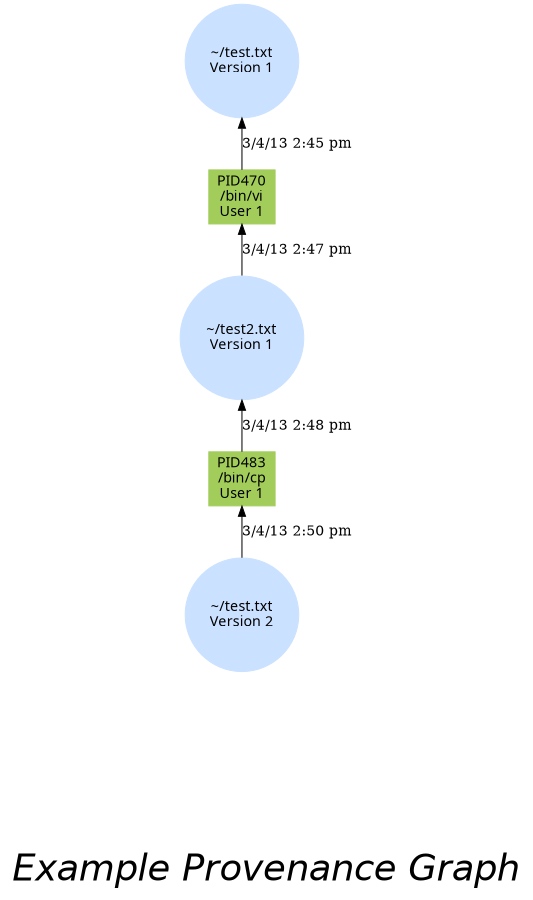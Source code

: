 digraph "unix" {
  rankdir=BT;
	graph [	fontname = "Helvetica-Oblique",
		fontsize = 36,
		label = "\n\n\n\nExample Provenance Graph",
		size = "6,6" ];
	node [	shape = rectangle,
		color = white,
		style = filled,
		fontname = "Helvetica-Outline" ];
	"PID470_1362438507.437433" [label = "PID470\n/bin/vi\nUser 1", color=darkolivegreen3];
	"~/test.txt" [label = "~/test.txt\nVersion 1", shape = circle, color=lightsteelblue1];
  "PID470_1362438507.437433" -> "~/test.txt" [label = "3/4/13 2:45 pm"];
  
  "~/test2.txt" [label = "~/test2.txt\nVersion 1", shape = circle, color=lightsteelblue1];
  "~/test2.txt" -> "PID470_1362438507.437433" [label = "3/4/13 2:47 pm"];
  
  "PID483_1362438687.437235" [label = "PID483\n/bin/cp\nUser 1", color=darkolivegreen3];
  "PID483_1362438687.437235" -> "~/test2.txt" [label = "3/4/13 2:48 pm"];
  
  "~/test.txtv2" [label = "~/test.txt\nVersion 2", shape = circle, color=lightsteelblue1];
  "~/test.txtv2" -> "PID483_1362438687.437235" [label = "3/4/13 2:50 pm"];
}
